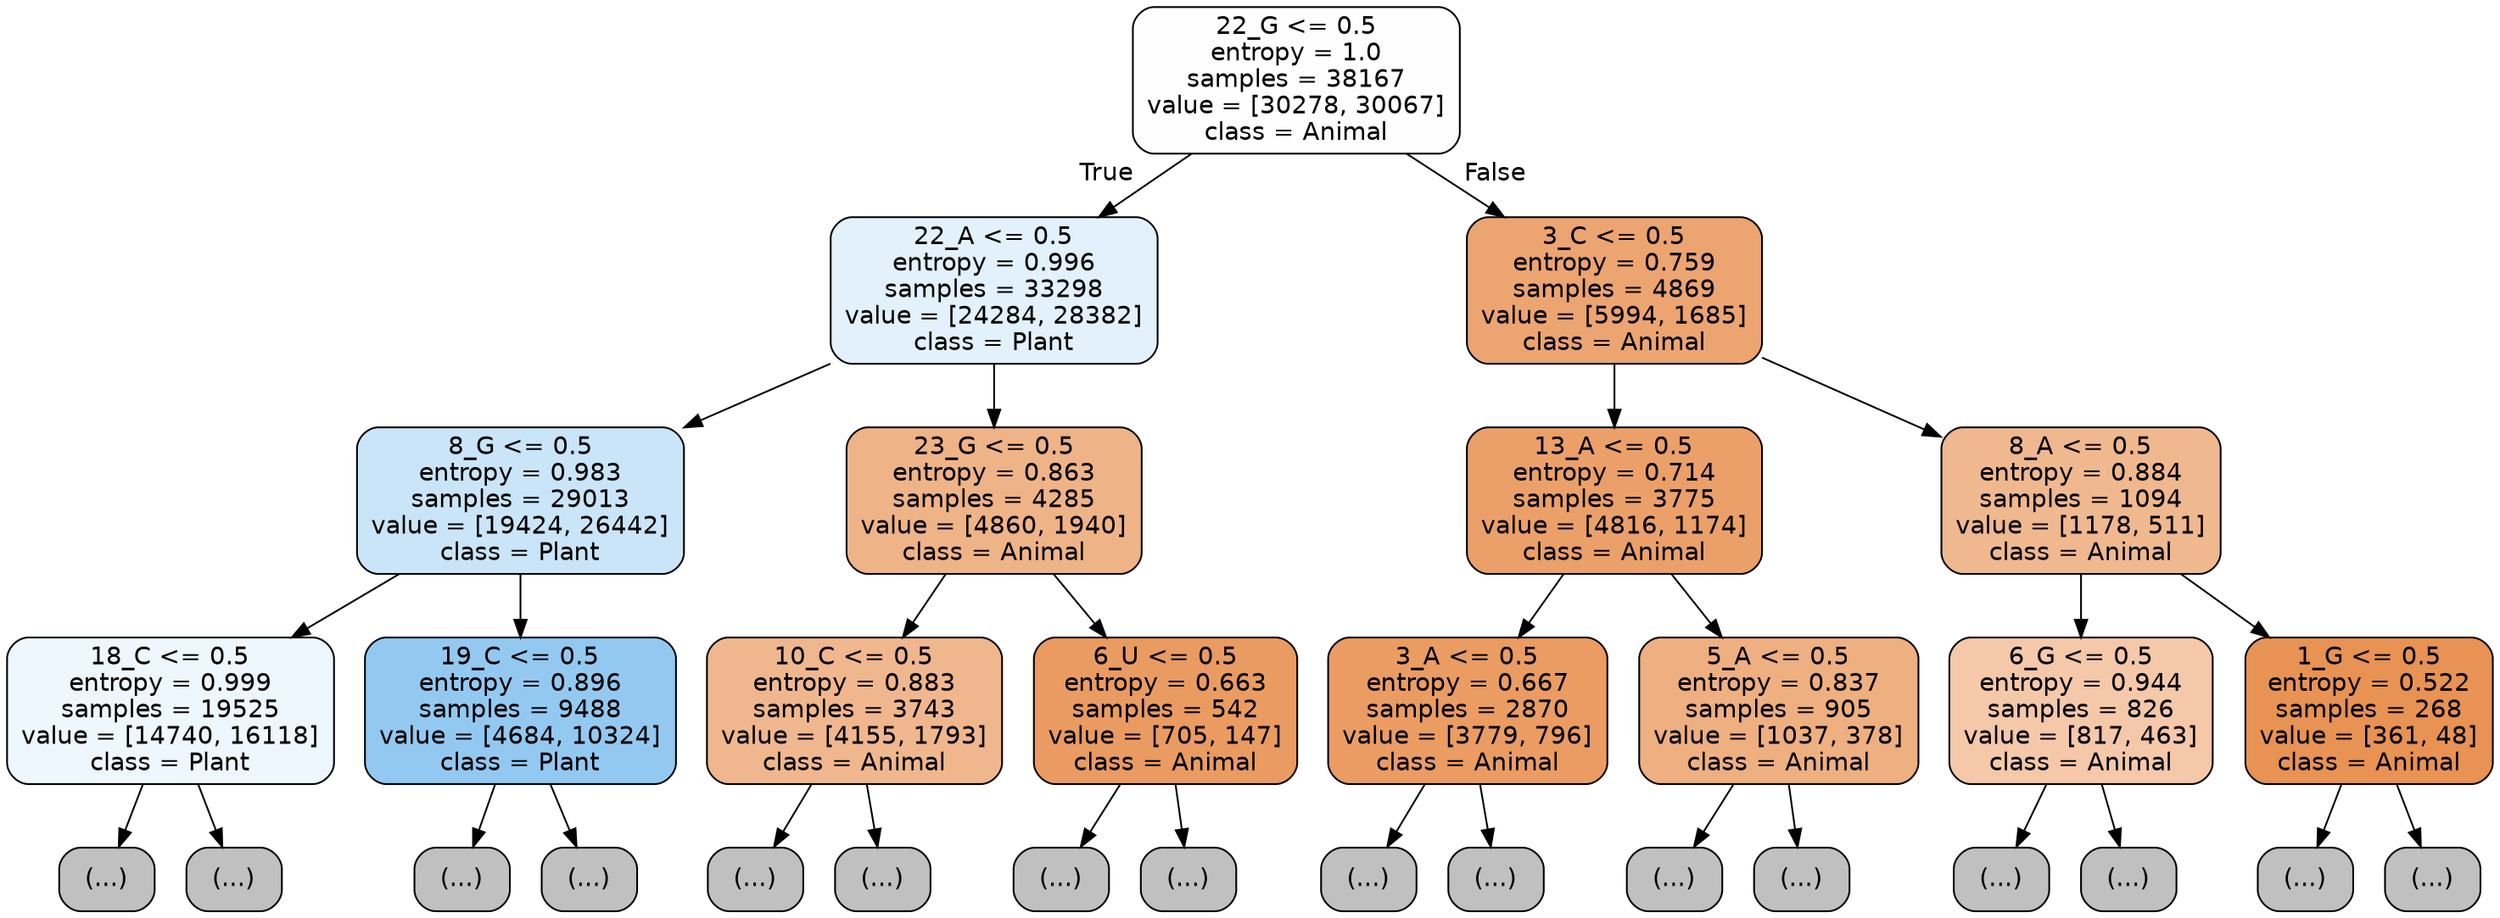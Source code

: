digraph Tree {
node [shape=box, style="filled, rounded", color="black", fontname="helvetica"] ;
edge [fontname="helvetica"] ;
0 [label="22_G <= 0.5\nentropy = 1.0\nsamples = 38167\nvalue = [30278, 30067]\nclass = Animal", fillcolor="#fffefe"] ;
1 [label="22_A <= 0.5\nentropy = 0.996\nsamples = 33298\nvalue = [24284, 28382]\nclass = Plant", fillcolor="#e2f1fb"] ;
0 -> 1 [labeldistance=2.5, labelangle=45, headlabel="True"] ;
2 [label="8_G <= 0.5\nentropy = 0.983\nsamples = 29013\nvalue = [19424, 26442]\nclass = Plant", fillcolor="#cae5f8"] ;
1 -> 2 ;
3 [label="18_C <= 0.5\nentropy = 0.999\nsamples = 19525\nvalue = [14740, 16118]\nclass = Plant", fillcolor="#eef7fd"] ;
2 -> 3 ;
4 [label="(...)", fillcolor="#C0C0C0"] ;
3 -> 4 ;
7181 [label="(...)", fillcolor="#C0C0C0"] ;
3 -> 7181 ;
9330 [label="19_C <= 0.5\nentropy = 0.896\nsamples = 9488\nvalue = [4684, 10324]\nclass = Plant", fillcolor="#93c9f1"] ;
2 -> 9330 ;
9331 [label="(...)", fillcolor="#C0C0C0"] ;
9330 -> 9331 ;
11896 [label="(...)", fillcolor="#C0C0C0"] ;
9330 -> 11896 ;
12671 [label="23_G <= 0.5\nentropy = 0.863\nsamples = 4285\nvalue = [4860, 1940]\nclass = Animal", fillcolor="#efb388"] ;
1 -> 12671 ;
12672 [label="10_C <= 0.5\nentropy = 0.883\nsamples = 3743\nvalue = [4155, 1793]\nclass = Animal", fillcolor="#f0b78e"] ;
12671 -> 12672 ;
12673 [label="(...)", fillcolor="#C0C0C0"] ;
12672 -> 12673 ;
14054 [label="(...)", fillcolor="#C0C0C0"] ;
12672 -> 14054 ;
14483 [label="6_U <= 0.5\nentropy = 0.663\nsamples = 542\nvalue = [705, 147]\nclass = Animal", fillcolor="#ea9b62"] ;
12671 -> 14483 ;
14484 [label="(...)", fillcolor="#C0C0C0"] ;
14483 -> 14484 ;
14615 [label="(...)", fillcolor="#C0C0C0"] ;
14483 -> 14615 ;
14658 [label="3_C <= 0.5\nentropy = 0.759\nsamples = 4869\nvalue = [5994, 1685]\nclass = Animal", fillcolor="#eca471"] ;
0 -> 14658 [labeldistance=2.5, labelangle=-45, headlabel="False"] ;
14659 [label="13_A <= 0.5\nentropy = 0.714\nsamples = 3775\nvalue = [4816, 1174]\nclass = Animal", fillcolor="#eba069"] ;
14658 -> 14659 ;
14660 [label="3_A <= 0.5\nentropy = 0.667\nsamples = 2870\nvalue = [3779, 796]\nclass = Animal", fillcolor="#ea9c63"] ;
14659 -> 14660 ;
14661 [label="(...)", fillcolor="#C0C0C0"] ;
14660 -> 14661 ;
15458 [label="(...)", fillcolor="#C0C0C0"] ;
14660 -> 15458 ;
15797 [label="5_A <= 0.5\nentropy = 0.837\nsamples = 905\nvalue = [1037, 378]\nclass = Animal", fillcolor="#eeaf81"] ;
14659 -> 15797 ;
15798 [label="(...)", fillcolor="#C0C0C0"] ;
15797 -> 15798 ;
16065 [label="(...)", fillcolor="#C0C0C0"] ;
15797 -> 16065 ;
16164 [label="8_A <= 0.5\nentropy = 0.884\nsamples = 1094\nvalue = [1178, 511]\nclass = Animal", fillcolor="#f0b88f"] ;
14658 -> 16164 ;
16165 [label="6_G <= 0.5\nentropy = 0.944\nsamples = 826\nvalue = [817, 463]\nclass = Animal", fillcolor="#f4c8a9"] ;
16164 -> 16165 ;
16166 [label="(...)", fillcolor="#C0C0C0"] ;
16165 -> 16166 ;
16419 [label="(...)", fillcolor="#C0C0C0"] ;
16165 -> 16419 ;
16530 [label="1_G <= 0.5\nentropy = 0.522\nsamples = 268\nvalue = [361, 48]\nclass = Animal", fillcolor="#e89253"] ;
16164 -> 16530 ;
16531 [label="(...)", fillcolor="#C0C0C0"] ;
16530 -> 16531 ;
16620 [label="(...)", fillcolor="#C0C0C0"] ;
16530 -> 16620 ;
}